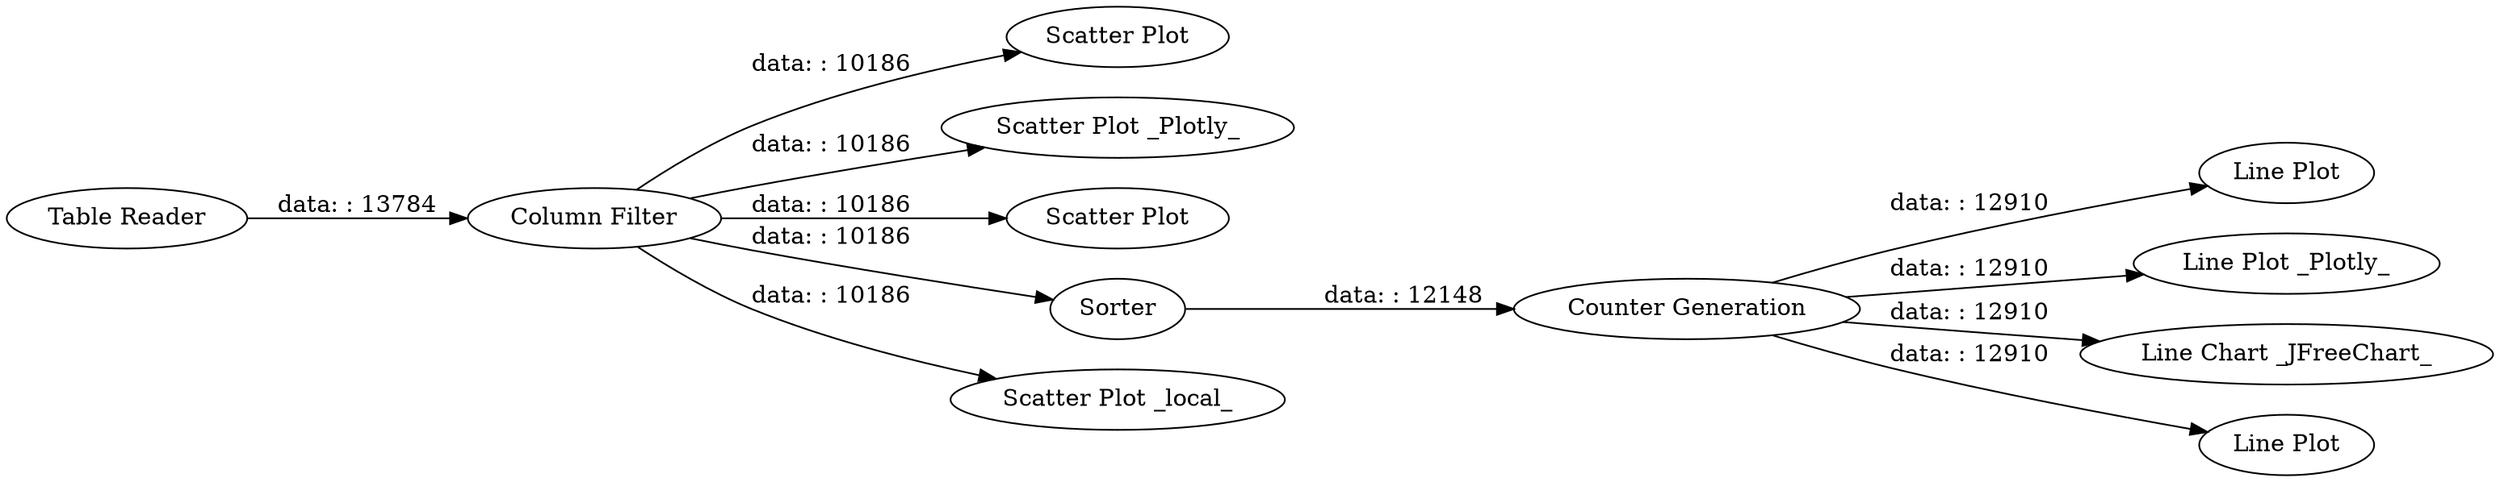digraph {
	"1941597896384722529_93" [label="Scatter Plot"]
	"1941597896384722529_94" [label="Line Plot"]
	"1941597896384722529_95" [label="Line Plot _Plotly_"]
	"1941597896384722529_97" [label="Line Chart _JFreeChart_"]
	"1941597896384722529_77" [label="Column Filter"]
	"1941597896384722529_92" [label="Scatter Plot _Plotly_"]
	"1941597896384722529_10" [label="Scatter Plot"]
	"1941597896384722529_98" [label=Sorter]
	"1941597896384722529_90" [label="Table Reader"]
	"1941597896384722529_99" [label="Counter Generation"]
	"1941597896384722529_91" [label="Scatter Plot _local_"]
	"1941597896384722529_96" [label="Line Plot"]
	"1941597896384722529_99" -> "1941597896384722529_96" [label="data: : 12910"]
	"1941597896384722529_98" -> "1941597896384722529_99" [label="data: : 12148"]
	"1941597896384722529_99" -> "1941597896384722529_97" [label="data: : 12910"]
	"1941597896384722529_77" -> "1941597896384722529_91" [label="data: : 10186"]
	"1941597896384722529_90" -> "1941597896384722529_77" [label="data: : 13784"]
	"1941597896384722529_77" -> "1941597896384722529_98" [label="data: : 10186"]
	"1941597896384722529_99" -> "1941597896384722529_95" [label="data: : 12910"]
	"1941597896384722529_99" -> "1941597896384722529_94" [label="data: : 12910"]
	"1941597896384722529_77" -> "1941597896384722529_92" [label="data: : 10186"]
	"1941597896384722529_77" -> "1941597896384722529_10" [label="data: : 10186"]
	"1941597896384722529_77" -> "1941597896384722529_93" [label="data: : 10186"]
	rankdir=LR
}
